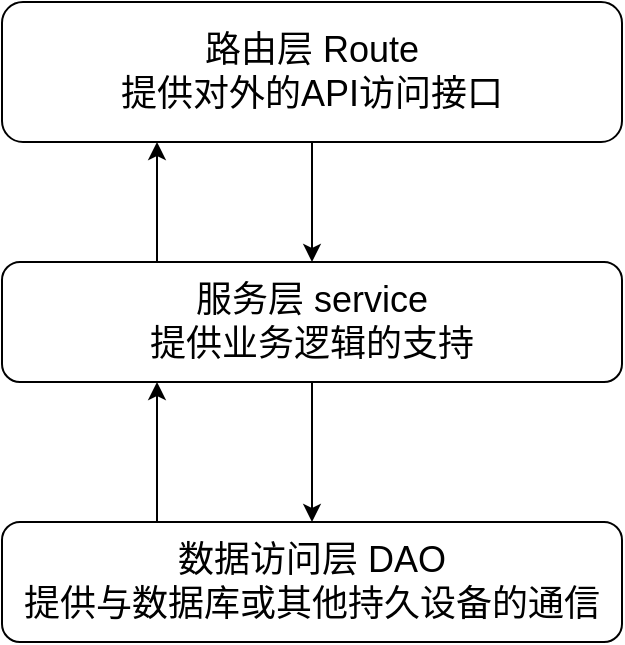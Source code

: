 <mxfile>
    <diagram id="qny0nnoHsG3wN-SG8fOJ" name="第 1 页">
        <mxGraphModel dx="664" dy="563" grid="1" gridSize="10" guides="1" tooltips="1" connect="1" arrows="1" fold="1" page="1" pageScale="1" pageWidth="827" pageHeight="1169" math="0" shadow="0">
            <root>
                <mxCell id="0"/>
                <mxCell id="1" parent="0"/>
                <mxCell id="5" style="edgeStyle=none;html=1;exitX=0.5;exitY=1;exitDx=0;exitDy=0;entryX=0.5;entryY=0;entryDx=0;entryDy=0;fontSize=18;" edge="1" parent="1" source="2" target="3">
                    <mxGeometry relative="1" as="geometry"/>
                </mxCell>
                <mxCell id="2" value="路由层 Route&lt;br style=&quot;font-size: 18px;&quot;&gt;提供对外的API访问接口" style="rounded=1;whiteSpace=wrap;html=1;fontSize=18;" vertex="1" parent="1">
                    <mxGeometry x="170" y="110" width="310" height="70" as="geometry"/>
                </mxCell>
                <mxCell id="6" style="edgeStyle=none;html=1;exitX=0.5;exitY=1;exitDx=0;exitDy=0;entryX=0.5;entryY=0;entryDx=0;entryDy=0;fontSize=18;" edge="1" parent="1" source="3" target="4">
                    <mxGeometry relative="1" as="geometry"/>
                </mxCell>
                <mxCell id="7" style="edgeStyle=none;html=1;exitX=0.25;exitY=0;exitDx=0;exitDy=0;entryX=0.25;entryY=1;entryDx=0;entryDy=0;fontSize=18;" edge="1" parent="1" source="3" target="2">
                    <mxGeometry relative="1" as="geometry"/>
                </mxCell>
                <mxCell id="3" value="服务层 service&lt;br style=&quot;font-size: 18px;&quot;&gt;提供业务逻辑的支持" style="rounded=1;whiteSpace=wrap;html=1;fontSize=18;" vertex="1" parent="1">
                    <mxGeometry x="170" y="240" width="310" height="60" as="geometry"/>
                </mxCell>
                <mxCell id="8" style="edgeStyle=none;html=1;exitX=0.25;exitY=0;exitDx=0;exitDy=0;entryX=0.25;entryY=1;entryDx=0;entryDy=0;fontSize=18;" edge="1" parent="1" source="4" target="3">
                    <mxGeometry relative="1" as="geometry"/>
                </mxCell>
                <mxCell id="4" value="数据访问层 DAO&lt;br style=&quot;font-size: 18px;&quot;&gt;提供与数据库或其他持久设备的通信" style="rounded=1;whiteSpace=wrap;html=1;fontSize=18;" vertex="1" parent="1">
                    <mxGeometry x="170" y="370" width="310" height="60" as="geometry"/>
                </mxCell>
            </root>
        </mxGraphModel>
    </diagram>
</mxfile>